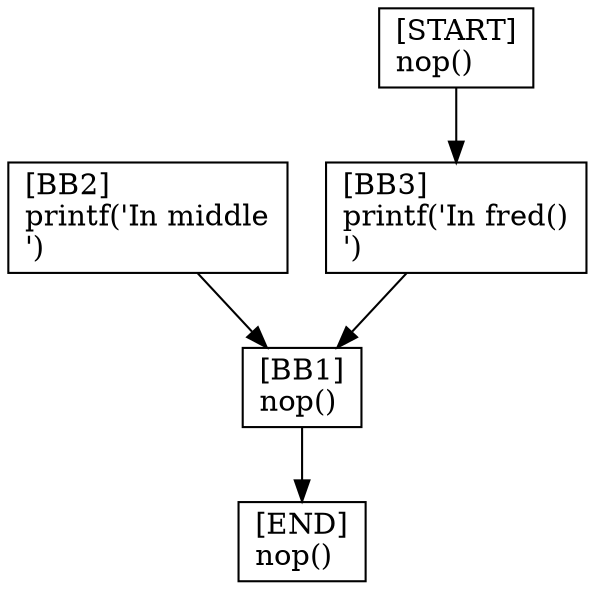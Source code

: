 digraph {
  node [shape=box]
  BB3 [label="[BB3]\lprintf('In fred()\n')\l"];
  BB2 [label="[BB2]\lprintf('In middle\n')\l"];
  END [label="[END]\lnop()\l"];
  START [label="[START]\lnop()\l"];
  BB1 [label="[BB1]\lnop()\l"];
  BB2 -> BB1;
  BB3 -> BB1;
  START -> BB3;
  BB1 -> END;
}
